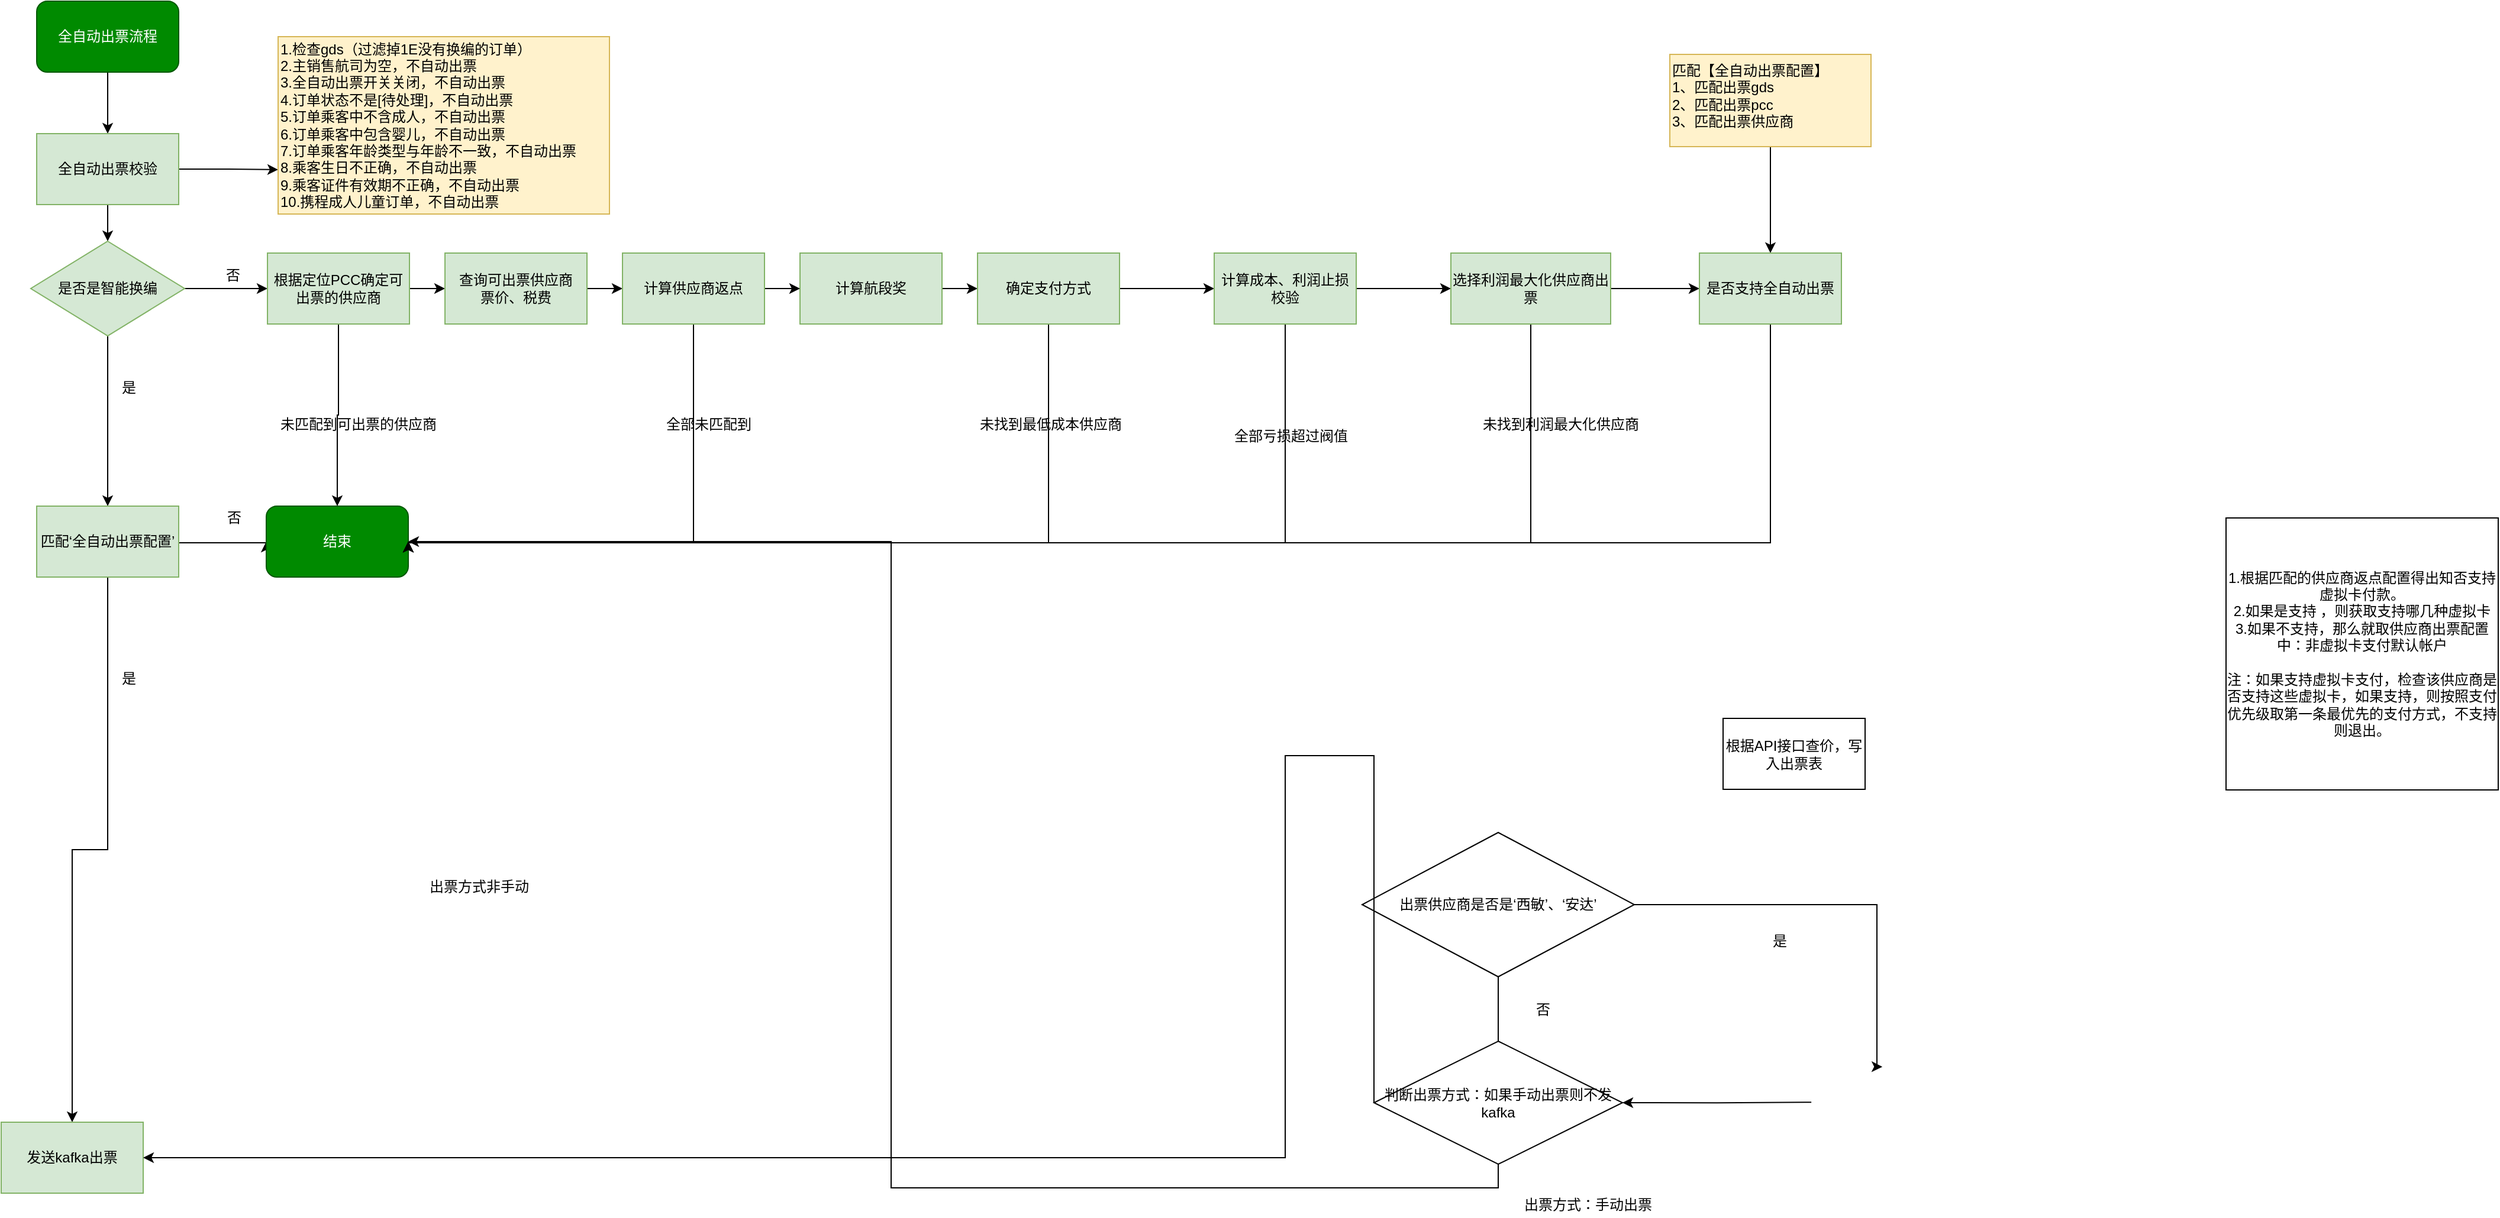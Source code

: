 <mxfile version="10.7.7" type="github"><diagram id="e7MyK4o0kRbPNSvKDRN7" name="第 1 页"><mxGraphModel dx="1654" dy="1094" grid="1" gridSize="10" guides="1" tooltips="1" connect="1" arrows="1" fold="1" page="1" pageScale="1" pageWidth="1169" pageHeight="1654" math="0" shadow="0"><root><mxCell id="0"/><mxCell id="1" parent="0"/><mxCell id="zfwZpAQalPe4r6-VEY1X-27" style="edgeStyle=orthogonalEdgeStyle;rounded=0;orthogonalLoop=1;jettySize=auto;html=1;entryX=0.5;entryY=0;entryDx=0;entryDy=0;" edge="1" parent="1" source="Bb-ww23vdqj-1T0Zmdto-1" target="Bb-ww23vdqj-1T0Zmdto-2"><mxGeometry relative="1" as="geometry"/></mxCell><mxCell id="Bb-ww23vdqj-1T0Zmdto-1" value="全自动出票流程" style="rounded=1;whiteSpace=wrap;html=1;fillColor=#008a00;strokeColor=#005700;fontColor=#ffffff;" parent="1" vertex="1"><mxGeometry x="170" y="77" width="120" height="60" as="geometry"/></mxCell><mxCell id="Bb-ww23vdqj-1T0Zmdto-5" style="edgeStyle=orthogonalEdgeStyle;rounded=0;orthogonalLoop=1;jettySize=auto;html=1;exitX=1;exitY=0.5;exitDx=0;exitDy=0;entryX=0;entryY=0.75;entryDx=0;entryDy=0;" parent="1" source="Bb-ww23vdqj-1T0Zmdto-2" edge="1" target="Bb-ww23vdqj-1T0Zmdto-3"><mxGeometry relative="1" as="geometry"><mxPoint x="370" y="220" as="targetPoint"/></mxGeometry></mxCell><mxCell id="zfwZpAQalPe4r6-VEY1X-28" style="edgeStyle=orthogonalEdgeStyle;rounded=0;orthogonalLoop=1;jettySize=auto;html=1;entryX=0.5;entryY=0;entryDx=0;entryDy=0;" edge="1" parent="1" source="Bb-ww23vdqj-1T0Zmdto-2" target="Bb-ww23vdqj-1T0Zmdto-10"><mxGeometry relative="1" as="geometry"/></mxCell><mxCell id="Bb-ww23vdqj-1T0Zmdto-2" value="全自动出票校验" style="rounded=0;whiteSpace=wrap;html=1;fillColor=#d5e8d4;strokeColor=#82b366;" parent="1" vertex="1"><mxGeometry x="170" y="189" width="120" height="60" as="geometry"/></mxCell><mxCell id="Bb-ww23vdqj-1T0Zmdto-3" value="&lt;div&gt;1.检查gds（过滤掉1E没有换编的订单）&lt;/div&gt;&lt;div&gt;2.主销售航司为空，不自动出票&lt;/div&gt;&lt;div&gt;3.全自动出票开关关闭，不自动出票&lt;/div&gt;&lt;div&gt;4.订单状态不是[待处理]，不自动出票&lt;/div&gt;&lt;div&gt;5.订单乘客中不含成人，不自动出票&lt;/div&gt;&lt;div&gt;6.订单乘客中包含婴儿，不自动出票&lt;/div&gt;&lt;div&gt;7.订单乘客年龄类型与年龄不一致，不自动出票&lt;/div&gt;&lt;div&gt;8.乘客生日不正确，不自动出票&lt;/div&gt;&lt;div&gt;9.乘客证件有效期不正确，不自动出票&lt;/div&gt;&lt;div&gt;10.携程成人儿童订单，不自动出票&lt;/div&gt;" style="rounded=0;whiteSpace=wrap;html=1;align=left;fillColor=#fff2cc;strokeColor=#d6b656;" parent="1" vertex="1"><mxGeometry x="374" y="107" width="280" height="150" as="geometry"/></mxCell><mxCell id="Bb-ww23vdqj-1T0Zmdto-14" style="edgeStyle=orthogonalEdgeStyle;rounded=0;orthogonalLoop=1;jettySize=auto;html=1;entryX=0.5;entryY=0;entryDx=0;entryDy=0;exitX=0.5;exitY=1;exitDx=0;exitDy=0;" parent="1" source="zfwZpAQalPe4r6-VEY1X-23" target="Bb-ww23vdqj-1T0Zmdto-11" edge="1"><mxGeometry relative="1" as="geometry"><mxPoint x="234.571" y="573.736" as="sourcePoint"/></mxGeometry></mxCell><mxCell id="Bb-ww23vdqj-1T0Zmdto-19" style="edgeStyle=orthogonalEdgeStyle;rounded=0;orthogonalLoop=1;jettySize=auto;html=1;exitX=1;exitY=0.5;exitDx=0;exitDy=0;entryX=0;entryY=0.5;entryDx=0;entryDy=0;" parent="1" source="Bb-ww23vdqj-1T0Zmdto-10" target="Bb-ww23vdqj-1T0Zmdto-18" edge="1"><mxGeometry relative="1" as="geometry"/></mxCell><mxCell id="zfwZpAQalPe4r6-VEY1X-7" value="" style="edgeStyle=orthogonalEdgeStyle;rounded=0;orthogonalLoop=1;jettySize=auto;html=1;entryX=0.5;entryY=0;entryDx=0;entryDy=0;" edge="1" parent="1" source="Bb-ww23vdqj-1T0Zmdto-10" target="zfwZpAQalPe4r6-VEY1X-23"><mxGeometry relative="1" as="geometry"><mxPoint x="234.571" y="494.264" as="targetPoint"/></mxGeometry></mxCell><mxCell id="Bb-ww23vdqj-1T0Zmdto-10" value="是否是智能换编" style="rhombus;whiteSpace=wrap;html=1;fillColor=#d5e8d4;strokeColor=#82b366;" parent="1" vertex="1"><mxGeometry x="165" y="280" width="130" height="80" as="geometry"/></mxCell><mxCell id="zfwZpAQalPe4r6-VEY1X-16" value="" style="edgeStyle=orthogonalEdgeStyle;rounded=0;orthogonalLoop=1;jettySize=auto;html=1;entryX=0;entryY=0.5;entryDx=0;entryDy=0;exitX=1;exitY=0.5;exitDx=0;exitDy=0;" edge="1" parent="1" source="zfwZpAQalPe4r6-VEY1X-23" target="Bb-ww23vdqj-1T0Zmdto-15"><mxGeometry relative="1" as="geometry"><mxPoint x="299.071" y="534.571" as="sourcePoint"/><Array as="points"><mxPoint x="290" y="535"/></Array></mxGeometry></mxCell><mxCell id="Bb-ww23vdqj-1T0Zmdto-11" value="发送kafka出票" style="rounded=0;whiteSpace=wrap;html=1;fillColor=#d5e8d4;strokeColor=#82b366;" parent="1" vertex="1"><mxGeometry x="140" y="1025" width="120" height="60" as="geometry"/></mxCell><mxCell id="Bb-ww23vdqj-1T0Zmdto-15" value="结束" style="rounded=1;whiteSpace=wrap;html=1;fillColor=#008a00;strokeColor=#005700;fontColor=#ffffff;" parent="1" vertex="1"><mxGeometry x="364" y="504" width="120" height="60" as="geometry"/></mxCell><mxCell id="Bb-ww23vdqj-1T0Zmdto-17" value="是" style="text;html=1;resizable=0;points=[];autosize=1;align=left;verticalAlign=top;spacingTop=-4;" parent="1" vertex="1"><mxGeometry x="240" y="394" width="30" height="20" as="geometry"/></mxCell><mxCell id="Bb-ww23vdqj-1T0Zmdto-28" style="edgeStyle=orthogonalEdgeStyle;rounded=0;orthogonalLoop=1;jettySize=auto;html=1;exitX=1;exitY=0.5;exitDx=0;exitDy=0;entryX=0;entryY=0.5;entryDx=0;entryDy=0;" parent="1" source="Bb-ww23vdqj-1T0Zmdto-18" target="Bb-ww23vdqj-1T0Zmdto-23" edge="1"><mxGeometry relative="1" as="geometry"/></mxCell><mxCell id="zfwZpAQalPe4r6-VEY1X-19" style="edgeStyle=orthogonalEdgeStyle;rounded=0;orthogonalLoop=1;jettySize=auto;html=1;" edge="1" parent="1" source="Bb-ww23vdqj-1T0Zmdto-18" target="Bb-ww23vdqj-1T0Zmdto-15"><mxGeometry relative="1" as="geometry"/></mxCell><mxCell id="Bb-ww23vdqj-1T0Zmdto-18" value="根据定位PCC确定可出票的供应商" style="rounded=0;whiteSpace=wrap;html=1;fillColor=#d5e8d4;strokeColor=#82b366;" parent="1" vertex="1"><mxGeometry x="365" y="290" width="120" height="60" as="geometry"/></mxCell><mxCell id="Bb-ww23vdqj-1T0Zmdto-20" value="否" style="text;html=1;resizable=0;points=[];autosize=1;align=left;verticalAlign=top;spacingTop=-4;" parent="1" vertex="1"><mxGeometry x="328" y="299" width="30" height="20" as="geometry"/></mxCell><mxCell id="Bb-ww23vdqj-1T0Zmdto-43" style="edgeStyle=orthogonalEdgeStyle;rounded=0;orthogonalLoop=1;jettySize=auto;html=1;exitX=1;exitY=0.5;exitDx=0;exitDy=0;entryX=0;entryY=0.5;entryDx=0;entryDy=0;" parent="1" source="Bb-ww23vdqj-1T0Zmdto-23" target="Bb-ww23vdqj-1T0Zmdto-42" edge="1"><mxGeometry relative="1" as="geometry"/></mxCell><mxCell id="Bb-ww23vdqj-1T0Zmdto-23" value="查询可出票供应商&lt;br&gt;票价、税费&lt;br&gt;" style="rounded=0;whiteSpace=wrap;html=1;fillColor=#d5e8d4;strokeColor=#82b366;" parent="1" vertex="1"><mxGeometry x="515" y="290" width="120" height="60" as="geometry"/></mxCell><mxCell id="Bb-ww23vdqj-1T0Zmdto-45" style="edgeStyle=orthogonalEdgeStyle;rounded=0;orthogonalLoop=1;jettySize=auto;html=1;exitX=1;exitY=0.5;exitDx=0;exitDy=0;" parent="1" source="Bb-ww23vdqj-1T0Zmdto-24" target="Bb-ww23vdqj-1T0Zmdto-25" edge="1"><mxGeometry relative="1" as="geometry"/></mxCell><mxCell id="Bb-ww23vdqj-1T0Zmdto-24" value="计算航段奖" style="rounded=0;whiteSpace=wrap;html=1;fillColor=#d5e8d4;strokeColor=#82b366;" parent="1" vertex="1"><mxGeometry x="815" y="290" width="120" height="60" as="geometry"/></mxCell><mxCell id="zfwZpAQalPe4r6-VEY1X-18" value="" style="edgeStyle=orthogonalEdgeStyle;rounded=0;orthogonalLoop=1;jettySize=auto;html=1;entryX=1;entryY=0.5;entryDx=0;entryDy=0;" edge="1" parent="1" source="Bb-ww23vdqj-1T0Zmdto-25" target="Bb-ww23vdqj-1T0Zmdto-15"><mxGeometry relative="1" as="geometry"><mxPoint x="1025" y="430" as="targetPoint"/><Array as="points"><mxPoint x="1025" y="535"/></Array></mxGeometry></mxCell><mxCell id="zfwZpAQalPe4r6-VEY1X-41" value="" style="edgeStyle=orthogonalEdgeStyle;rounded=0;orthogonalLoop=1;jettySize=auto;html=1;" edge="1" parent="1" source="Bb-ww23vdqj-1T0Zmdto-25" target="zfwZpAQalPe4r6-VEY1X-40"><mxGeometry relative="1" as="geometry"/></mxCell><mxCell id="Bb-ww23vdqj-1T0Zmdto-25" value="确定支付方式" style="rounded=0;whiteSpace=wrap;html=1;fillColor=#d5e8d4;strokeColor=#82b366;" parent="1" vertex="1"><mxGeometry x="965" y="290" width="120" height="60" as="geometry"/></mxCell><mxCell id="zfwZpAQalPe4r6-VEY1X-45" style="edgeStyle=orthogonalEdgeStyle;rounded=0;orthogonalLoop=1;jettySize=auto;html=1;entryX=1;entryY=0.5;entryDx=0;entryDy=0;" edge="1" parent="1" source="zfwZpAQalPe4r6-VEY1X-40" target="Bb-ww23vdqj-1T0Zmdto-15"><mxGeometry relative="1" as="geometry"><Array as="points"><mxPoint x="1225" y="535"/></Array></mxGeometry></mxCell><mxCell id="zfwZpAQalPe4r6-VEY1X-47" value="" style="edgeStyle=orthogonalEdgeStyle;rounded=0;orthogonalLoop=1;jettySize=auto;html=1;" edge="1" parent="1" source="zfwZpAQalPe4r6-VEY1X-40" target="zfwZpAQalPe4r6-VEY1X-46"><mxGeometry relative="1" as="geometry"/></mxCell><mxCell id="zfwZpAQalPe4r6-VEY1X-40" value="计算成本、利润止损校验" style="rounded=0;whiteSpace=wrap;html=1;fillColor=#d5e8d4;strokeColor=#82b366;" vertex="1" parent="1"><mxGeometry x="1165" y="290" width="120" height="60" as="geometry"/></mxCell><mxCell id="zfwZpAQalPe4r6-VEY1X-48" style="edgeStyle=orthogonalEdgeStyle;rounded=0;orthogonalLoop=1;jettySize=auto;html=1;entryX=0;entryY=0.5;entryDx=0;entryDy=0;" edge="1" parent="1" source="zfwZpAQalPe4r6-VEY1X-46" target="Bb-ww23vdqj-1T0Zmdto-27"><mxGeometry relative="1" as="geometry"/></mxCell><mxCell id="zfwZpAQalPe4r6-VEY1X-49" style="edgeStyle=orthogonalEdgeStyle;rounded=0;orthogonalLoop=1;jettySize=auto;html=1;entryX=1;entryY=0.5;entryDx=0;entryDy=0;" edge="1" parent="1" source="zfwZpAQalPe4r6-VEY1X-46" target="Bb-ww23vdqj-1T0Zmdto-15"><mxGeometry relative="1" as="geometry"><Array as="points"><mxPoint x="1433" y="535"/></Array></mxGeometry></mxCell><mxCell id="zfwZpAQalPe4r6-VEY1X-46" value="选择利润最大化供应商出票" style="rounded=0;whiteSpace=wrap;html=1;fillColor=#d5e8d4;strokeColor=#82b366;" vertex="1" parent="1"><mxGeometry x="1365" y="290" width="135" height="60" as="geometry"/></mxCell><mxCell id="Bb-ww23vdqj-1T0Zmdto-38" style="edgeStyle=orthogonalEdgeStyle;rounded=0;orthogonalLoop=1;jettySize=auto;html=1;exitX=0.5;exitY=1;exitDx=0;exitDy=0;entryX=0.5;entryY=0;entryDx=0;entryDy=0;" parent="1" source="Bb-ww23vdqj-1T0Zmdto-26" target="Bb-ww23vdqj-1T0Zmdto-27" edge="1"><mxGeometry relative="1" as="geometry"/></mxCell><mxCell id="Bb-ww23vdqj-1T0Zmdto-26" value="匹配【全自动出票配置】&lt;br&gt;1、匹配出票gds&amp;nbsp; &amp;nbsp; &amp;nbsp;&lt;br&gt;2、匹配出票pcc&amp;nbsp; &amp;nbsp; &amp;nbsp;&lt;br&gt;3、匹配出票供应商&lt;br&gt;" style="rounded=0;whiteSpace=wrap;html=1;fillColor=#fff2cc;strokeColor=#d6b656;align=left;verticalAlign=top;" parent="1" vertex="1"><mxGeometry x="1550" y="122" width="170" height="78" as="geometry"/></mxCell><mxCell id="zfwZpAQalPe4r6-VEY1X-30" style="edgeStyle=orthogonalEdgeStyle;rounded=0;orthogonalLoop=1;jettySize=auto;html=1;entryX=1;entryY=0.5;entryDx=0;entryDy=0;" edge="1" parent="1" source="Bb-ww23vdqj-1T0Zmdto-27" target="Bb-ww23vdqj-1T0Zmdto-15"><mxGeometry relative="1" as="geometry"><Array as="points"><mxPoint x="1635" y="535"/></Array></mxGeometry></mxCell><mxCell id="Bb-ww23vdqj-1T0Zmdto-27" value="是否支持全自动出票" style="rounded=0;whiteSpace=wrap;html=1;fillColor=#d5e8d4;strokeColor=#82b366;" parent="1" vertex="1"><mxGeometry x="1575" y="290" width="120" height="60" as="geometry"/></mxCell><mxCell id="Bb-ww23vdqj-1T0Zmdto-41" value="1.根据匹配的供应商返点配置得出知否支持虚拟卡付款。&lt;br&gt;2.如果是支持 ，则获取支持哪几种虚拟卡&lt;br&gt;3.如果不支持，那么就取供应商出票配置中：非虚拟卡支付默认帐户&lt;br&gt;&lt;br&gt;注：如果支持虚拟卡支付，检查该供应商是否支持这些虚拟卡，如果支持，则按照支付优先级取第一条最优先的支付方式，不支持则退出。&lt;br&gt;" style="rounded=0;whiteSpace=wrap;html=1;" parent="1" vertex="1"><mxGeometry x="2020" y="514" width="230" height="230" as="geometry"/></mxCell><mxCell id="Bb-ww23vdqj-1T0Zmdto-44" style="edgeStyle=orthogonalEdgeStyle;rounded=0;orthogonalLoop=1;jettySize=auto;html=1;exitX=1;exitY=0.5;exitDx=0;exitDy=0;entryX=0;entryY=0.5;entryDx=0;entryDy=0;" parent="1" source="Bb-ww23vdqj-1T0Zmdto-42" target="Bb-ww23vdqj-1T0Zmdto-24" edge="1"><mxGeometry relative="1" as="geometry"/></mxCell><mxCell id="zfwZpAQalPe4r6-VEY1X-21" style="edgeStyle=orthogonalEdgeStyle;rounded=0;orthogonalLoop=1;jettySize=auto;html=1;entryX=1;entryY=0.5;entryDx=0;entryDy=0;" edge="1" parent="1" source="Bb-ww23vdqj-1T0Zmdto-42" target="Bb-ww23vdqj-1T0Zmdto-15"><mxGeometry relative="1" as="geometry"><Array as="points"><mxPoint x="725" y="535"/></Array></mxGeometry></mxCell><mxCell id="Bb-ww23vdqj-1T0Zmdto-42" value="计算供应商返点" style="rounded=0;whiteSpace=wrap;html=1;fillColor=#d5e8d4;strokeColor=#82b366;" parent="1" vertex="1"><mxGeometry x="665" y="290" width="120" height="60" as="geometry"/></mxCell><mxCell id="Bb-ww23vdqj-1T0Zmdto-53" style="edgeStyle=orthogonalEdgeStyle;rounded=0;orthogonalLoop=1;jettySize=auto;html=1;exitX=1;exitY=0.5;exitDx=0;exitDy=0;entryX=0.5;entryY=0;entryDx=0;entryDy=0;" parent="1" source="Bb-ww23vdqj-1T0Zmdto-47" edge="1"><mxGeometry relative="1" as="geometry"><mxPoint x="1729.571" y="978.143" as="targetPoint"/><Array as="points"><mxPoint x="1725" y="841"/></Array></mxGeometry></mxCell><mxCell id="Bb-ww23vdqj-1T0Zmdto-62" style="edgeStyle=orthogonalEdgeStyle;rounded=0;orthogonalLoop=1;jettySize=auto;html=1;exitX=0.5;exitY=1;exitDx=0;exitDy=0;entryX=0.5;entryY=0;entryDx=0;entryDy=0;" parent="1" source="Bb-ww23vdqj-1T0Zmdto-47" target="Bb-ww23vdqj-1T0Zmdto-55" edge="1"><mxGeometry relative="1" as="geometry"><Array as="points"><mxPoint x="1405" y="962"/></Array></mxGeometry></mxCell><mxCell id="Bb-ww23vdqj-1T0Zmdto-47" value="出票供应商是否是‘西敏’、‘安达’" style="rhombus;whiteSpace=wrap;html=1;" parent="1" vertex="1"><mxGeometry x="1290" y="780" width="230" height="122" as="geometry"/></mxCell><mxCell id="Bb-ww23vdqj-1T0Zmdto-56" style="edgeStyle=orthogonalEdgeStyle;rounded=0;orthogonalLoop=1;jettySize=auto;html=1;exitX=0;exitY=0.5;exitDx=0;exitDy=0;entryX=1;entryY=0.5;entryDx=0;entryDy=0;" parent="1" target="Bb-ww23vdqj-1T0Zmdto-55" edge="1"><mxGeometry relative="1" as="geometry"><mxPoint x="1669.571" y="1008.143" as="sourcePoint"/></mxGeometry></mxCell><mxCell id="Bb-ww23vdqj-1T0Zmdto-52" value="根据API接口查价，写入出票表" style="rounded=0;whiteSpace=wrap;html=1;" parent="1" vertex="1"><mxGeometry x="1595" y="683.5" width="120" height="60" as="geometry"/></mxCell><mxCell id="Bb-ww23vdqj-1T0Zmdto-54" value="是" style="text;html=1;resizable=0;points=[];autosize=1;align=left;verticalAlign=top;spacingTop=-4;" parent="1" vertex="1"><mxGeometry x="1635" y="862" width="30" height="20" as="geometry"/></mxCell><mxCell id="Bb-ww23vdqj-1T0Zmdto-57" style="edgeStyle=orthogonalEdgeStyle;rounded=0;orthogonalLoop=1;jettySize=auto;html=1;exitX=0.5;exitY=1;exitDx=0;exitDy=0;entryX=1;entryY=0.5;entryDx=0;entryDy=0;" parent="1" source="Bb-ww23vdqj-1T0Zmdto-55" target="Bb-ww23vdqj-1T0Zmdto-15" edge="1"><mxGeometry relative="1" as="geometry"/></mxCell><mxCell id="Bb-ww23vdqj-1T0Zmdto-59" style="edgeStyle=orthogonalEdgeStyle;rounded=0;orthogonalLoop=1;jettySize=auto;html=1;exitX=0;exitY=0.5;exitDx=0;exitDy=0;entryX=1;entryY=0.5;entryDx=0;entryDy=0;" parent="1" source="Bb-ww23vdqj-1T0Zmdto-55" target="Bb-ww23vdqj-1T0Zmdto-11" edge="1"><mxGeometry relative="1" as="geometry"><Array as="points"><mxPoint x="1225" y="715"/></Array></mxGeometry></mxCell><mxCell id="Bb-ww23vdqj-1T0Zmdto-55" value="判断出票方式：如果手动出票则不发kafka" style="rhombus;whiteSpace=wrap;html=1;" parent="1" vertex="1"><mxGeometry x="1300" y="956.5" width="210" height="104" as="geometry"/></mxCell><mxCell id="Bb-ww23vdqj-1T0Zmdto-58" value="出票方式：手动出票" style="text;html=1;resizable=0;points=[];autosize=1;align=left;verticalAlign=top;spacingTop=-4;" parent="1" vertex="1"><mxGeometry x="1425" y="1085" width="120" height="20" as="geometry"/></mxCell><mxCell id="Bb-ww23vdqj-1T0Zmdto-60" value="出票方式非手动" style="text;html=1;resizable=0;points=[];autosize=1;align=left;verticalAlign=top;spacingTop=-4;" parent="1" vertex="1"><mxGeometry x="500" y="816" width="100" height="20" as="geometry"/></mxCell><mxCell id="Bb-ww23vdqj-1T0Zmdto-63" value="否" style="text;html=1;resizable=0;points=[];autosize=1;align=left;verticalAlign=top;spacingTop=-4;" parent="1" vertex="1"><mxGeometry x="1435" y="920" width="30" height="20" as="geometry"/></mxCell><mxCell id="zfwZpAQalPe4r6-VEY1X-12" value="是" style="text;html=1;resizable=0;points=[];autosize=1;align=left;verticalAlign=top;spacingTop=-4;" vertex="1" parent="1"><mxGeometry x="240" y="640" width="30" height="20" as="geometry"/></mxCell><mxCell id="zfwZpAQalPe4r6-VEY1X-13" value="否" style="text;html=1;resizable=0;points=[];autosize=1;align=left;verticalAlign=top;spacingTop=-4;" vertex="1" parent="1"><mxGeometry x="329" y="504" width="30" height="20" as="geometry"/></mxCell><mxCell id="zfwZpAQalPe4r6-VEY1X-23" value="匹配‘全自动出票配置’" style="rounded=0;whiteSpace=wrap;html=1;fillColor=#d5e8d4;strokeColor=#82b366;" vertex="1" parent="1"><mxGeometry x="170" y="504" width="120" height="60" as="geometry"/></mxCell><mxCell id="zfwZpAQalPe4r6-VEY1X-33" value="全部未匹配到" style="text;html=1;resizable=0;points=[];autosize=1;align=left;verticalAlign=top;spacingTop=-4;" vertex="1" parent="1"><mxGeometry x="700" y="425" width="90" height="20" as="geometry"/></mxCell><mxCell id="zfwZpAQalPe4r6-VEY1X-36" value="未匹配到可出票的供应商" style="text;html=1;resizable=0;points=[];autosize=1;align=left;verticalAlign=top;spacingTop=-4;" vertex="1" parent="1"><mxGeometry x="374" y="425" width="150" height="20" as="geometry"/></mxCell><mxCell id="zfwZpAQalPe4r6-VEY1X-39" value="未找到最低成本供应商" style="text;html=1;resizable=0;points=[];autosize=1;align=left;verticalAlign=top;spacingTop=-4;" vertex="1" parent="1"><mxGeometry x="965" y="425" width="140" height="20" as="geometry"/></mxCell><mxCell id="zfwZpAQalPe4r6-VEY1X-38" value="全部亏损超过阀值" style="text;html=1;resizable=0;points=[];autosize=1;align=left;verticalAlign=top;spacingTop=-4;" vertex="1" parent="1"><mxGeometry x="1180" y="435" width="110" height="20" as="geometry"/></mxCell><mxCell id="zfwZpAQalPe4r6-VEY1X-50" value="未找到利润最大化供应商" style="text;html=1;resizable=0;points=[];autosize=1;align=left;verticalAlign=top;spacingTop=-4;" vertex="1" parent="1"><mxGeometry x="1390" y="425" width="150" height="20" as="geometry"/></mxCell></root></mxGraphModel></diagram></mxfile>